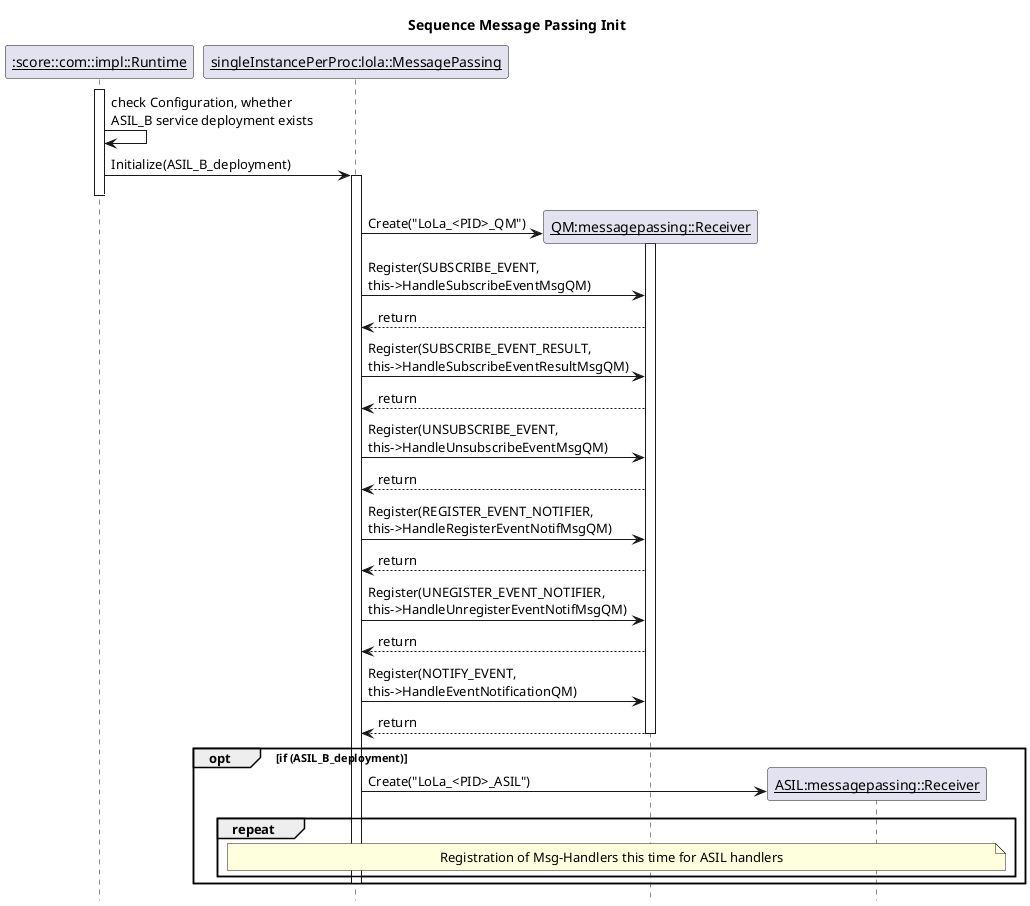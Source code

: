 @startuml lola_msg_pass_initialize_seq
title "Sequence Message Passing Init"
hide footbox

participant "<u>:score::com::impl::Runtime</u>" as Runtime
participant "<u>singleInstancePerProc:lola::MessagePassing</u>" as MessagePassing
participant "<u>QM:messagepassing::Receiver</u>" as QMReceiver
participant "<u>ASIL:messagepassing::Receiver</u>" as ASILReceiver

activate Runtime
Runtime -> Runtime: check Configuration, whether\nASIL_B service deployment exists
Runtime -> MessagePassing: Initialize(ASIL_B_deployment)
activate MessagePassing
Runtime -[#white]> Runtime
deactivate Runtime

create QMReceiver
MessagePassing -> QMReceiver: Create("LoLa_<PID>_QM")
activate QMReceiver

MessagePassing -> QMReceiver: Register(SUBSCRIBE_EVENT,\nthis->HandleSubscribeEventMsgQM)
QMReceiver --> MessagePassing: return

MessagePassing -> QMReceiver: Register(SUBSCRIBE_EVENT_RESULT,\nthis->HandleSubscribeEventResultMsgQM)
QMReceiver --> MessagePassing: return

MessagePassing -> QMReceiver: Register(UNSUBSCRIBE_EVENT,\nthis->HandleUnsubscribeEventMsgQM)
QMReceiver --> MessagePassing: return

MessagePassing -> QMReceiver: Register(REGISTER_EVENT_NOTIFIER,\nthis->HandleRegisterEventNotifMsgQM)
QMReceiver --> MessagePassing: return

MessagePassing -> QMReceiver: Register(UNEGISTER_EVENT_NOTIFIER,\nthis->HandleUnregisterEventNotifMsgQM)
QMReceiver --> MessagePassing: return

MessagePassing -> QMReceiver: Register(NOTIFY_EVENT,\nthis->HandleEventNotificationQM)
QMReceiver --> MessagePassing: return
deactivate QMReceiver

opt if (ASIL_B_deployment)
    create ASILReceiver
    MessagePassing -> ASILReceiver: Create("LoLa_<PID>_ASIL")

    group repeat
        note over MessagePassing, ASILReceiver: Registration of Msg-Handlers this time for ASIL handlers
    end
    deactivate MessagePassing
end

@enduml